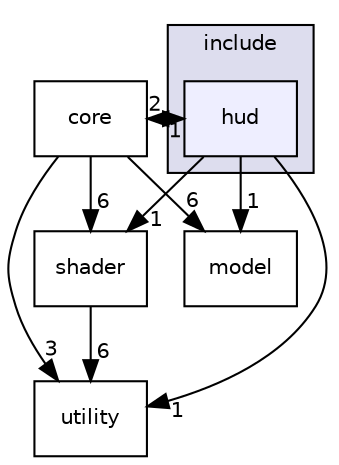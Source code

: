 digraph "/home/dusan/Documents/RG146-vitez-reda-zmaja/include/hud" {
  compound=true
  node [ fontsize="10", fontname="Helvetica"];
  edge [ labelfontsize="10", labelfontname="Helvetica"];
  subgraph clusterdir_d44c64559bbebec7f509842c48db8b23 {
    graph [ bgcolor="#ddddee", pencolor="black", label="include" fontname="Helvetica", fontsize="10", URL="dir_d44c64559bbebec7f509842c48db8b23.html"]
  dir_e94c18d52246dc2a84c458562d820761 [shape=box, label="hud", style="filled", fillcolor="#eeeeff", pencolor="black", URL="dir_e94c18d52246dc2a84c458562d820761.html"];
  }
  dir_5c067e43b62dc1a915e487a737196819 [shape=box label="model" URL="dir_5c067e43b62dc1a915e487a737196819.html"];
  dir_3a4d35156996fb70540e167b84a39bd1 [shape=box label="utility" URL="dir_3a4d35156996fb70540e167b84a39bd1.html"];
  dir_3d69f64eaf81436fe2b22361382717e5 [shape=box label="core" URL="dir_3d69f64eaf81436fe2b22361382717e5.html"];
  dir_2a23ad7151370bad26fc446775fa6e94 [shape=box label="shader" URL="dir_2a23ad7151370bad26fc446775fa6e94.html"];
  dir_e94c18d52246dc2a84c458562d820761->dir_5c067e43b62dc1a915e487a737196819 [headlabel="1", labeldistance=1.5 headhref="dir_000005_000006.html"];
  dir_e94c18d52246dc2a84c458562d820761->dir_3a4d35156996fb70540e167b84a39bd1 [headlabel="1", labeldistance=1.5 headhref="dir_000005_000010.html"];
  dir_e94c18d52246dc2a84c458562d820761->dir_3d69f64eaf81436fe2b22361382717e5 [headlabel="1", labeldistance=1.5 headhref="dir_000005_000001.html"];
  dir_e94c18d52246dc2a84c458562d820761->dir_2a23ad7151370bad26fc446775fa6e94 [headlabel="1", labeldistance=1.5 headhref="dir_000005_000007.html"];
  dir_3d69f64eaf81436fe2b22361382717e5->dir_5c067e43b62dc1a915e487a737196819 [headlabel="6", labeldistance=1.5 headhref="dir_000001_000006.html"];
  dir_3d69f64eaf81436fe2b22361382717e5->dir_3a4d35156996fb70540e167b84a39bd1 [headlabel="3", labeldistance=1.5 headhref="dir_000001_000010.html"];
  dir_3d69f64eaf81436fe2b22361382717e5->dir_e94c18d52246dc2a84c458562d820761 [headlabel="2", labeldistance=1.5 headhref="dir_000001_000005.html"];
  dir_3d69f64eaf81436fe2b22361382717e5->dir_2a23ad7151370bad26fc446775fa6e94 [headlabel="6", labeldistance=1.5 headhref="dir_000001_000007.html"];
  dir_2a23ad7151370bad26fc446775fa6e94->dir_3a4d35156996fb70540e167b84a39bd1 [headlabel="6", labeldistance=1.5 headhref="dir_000007_000010.html"];
}
